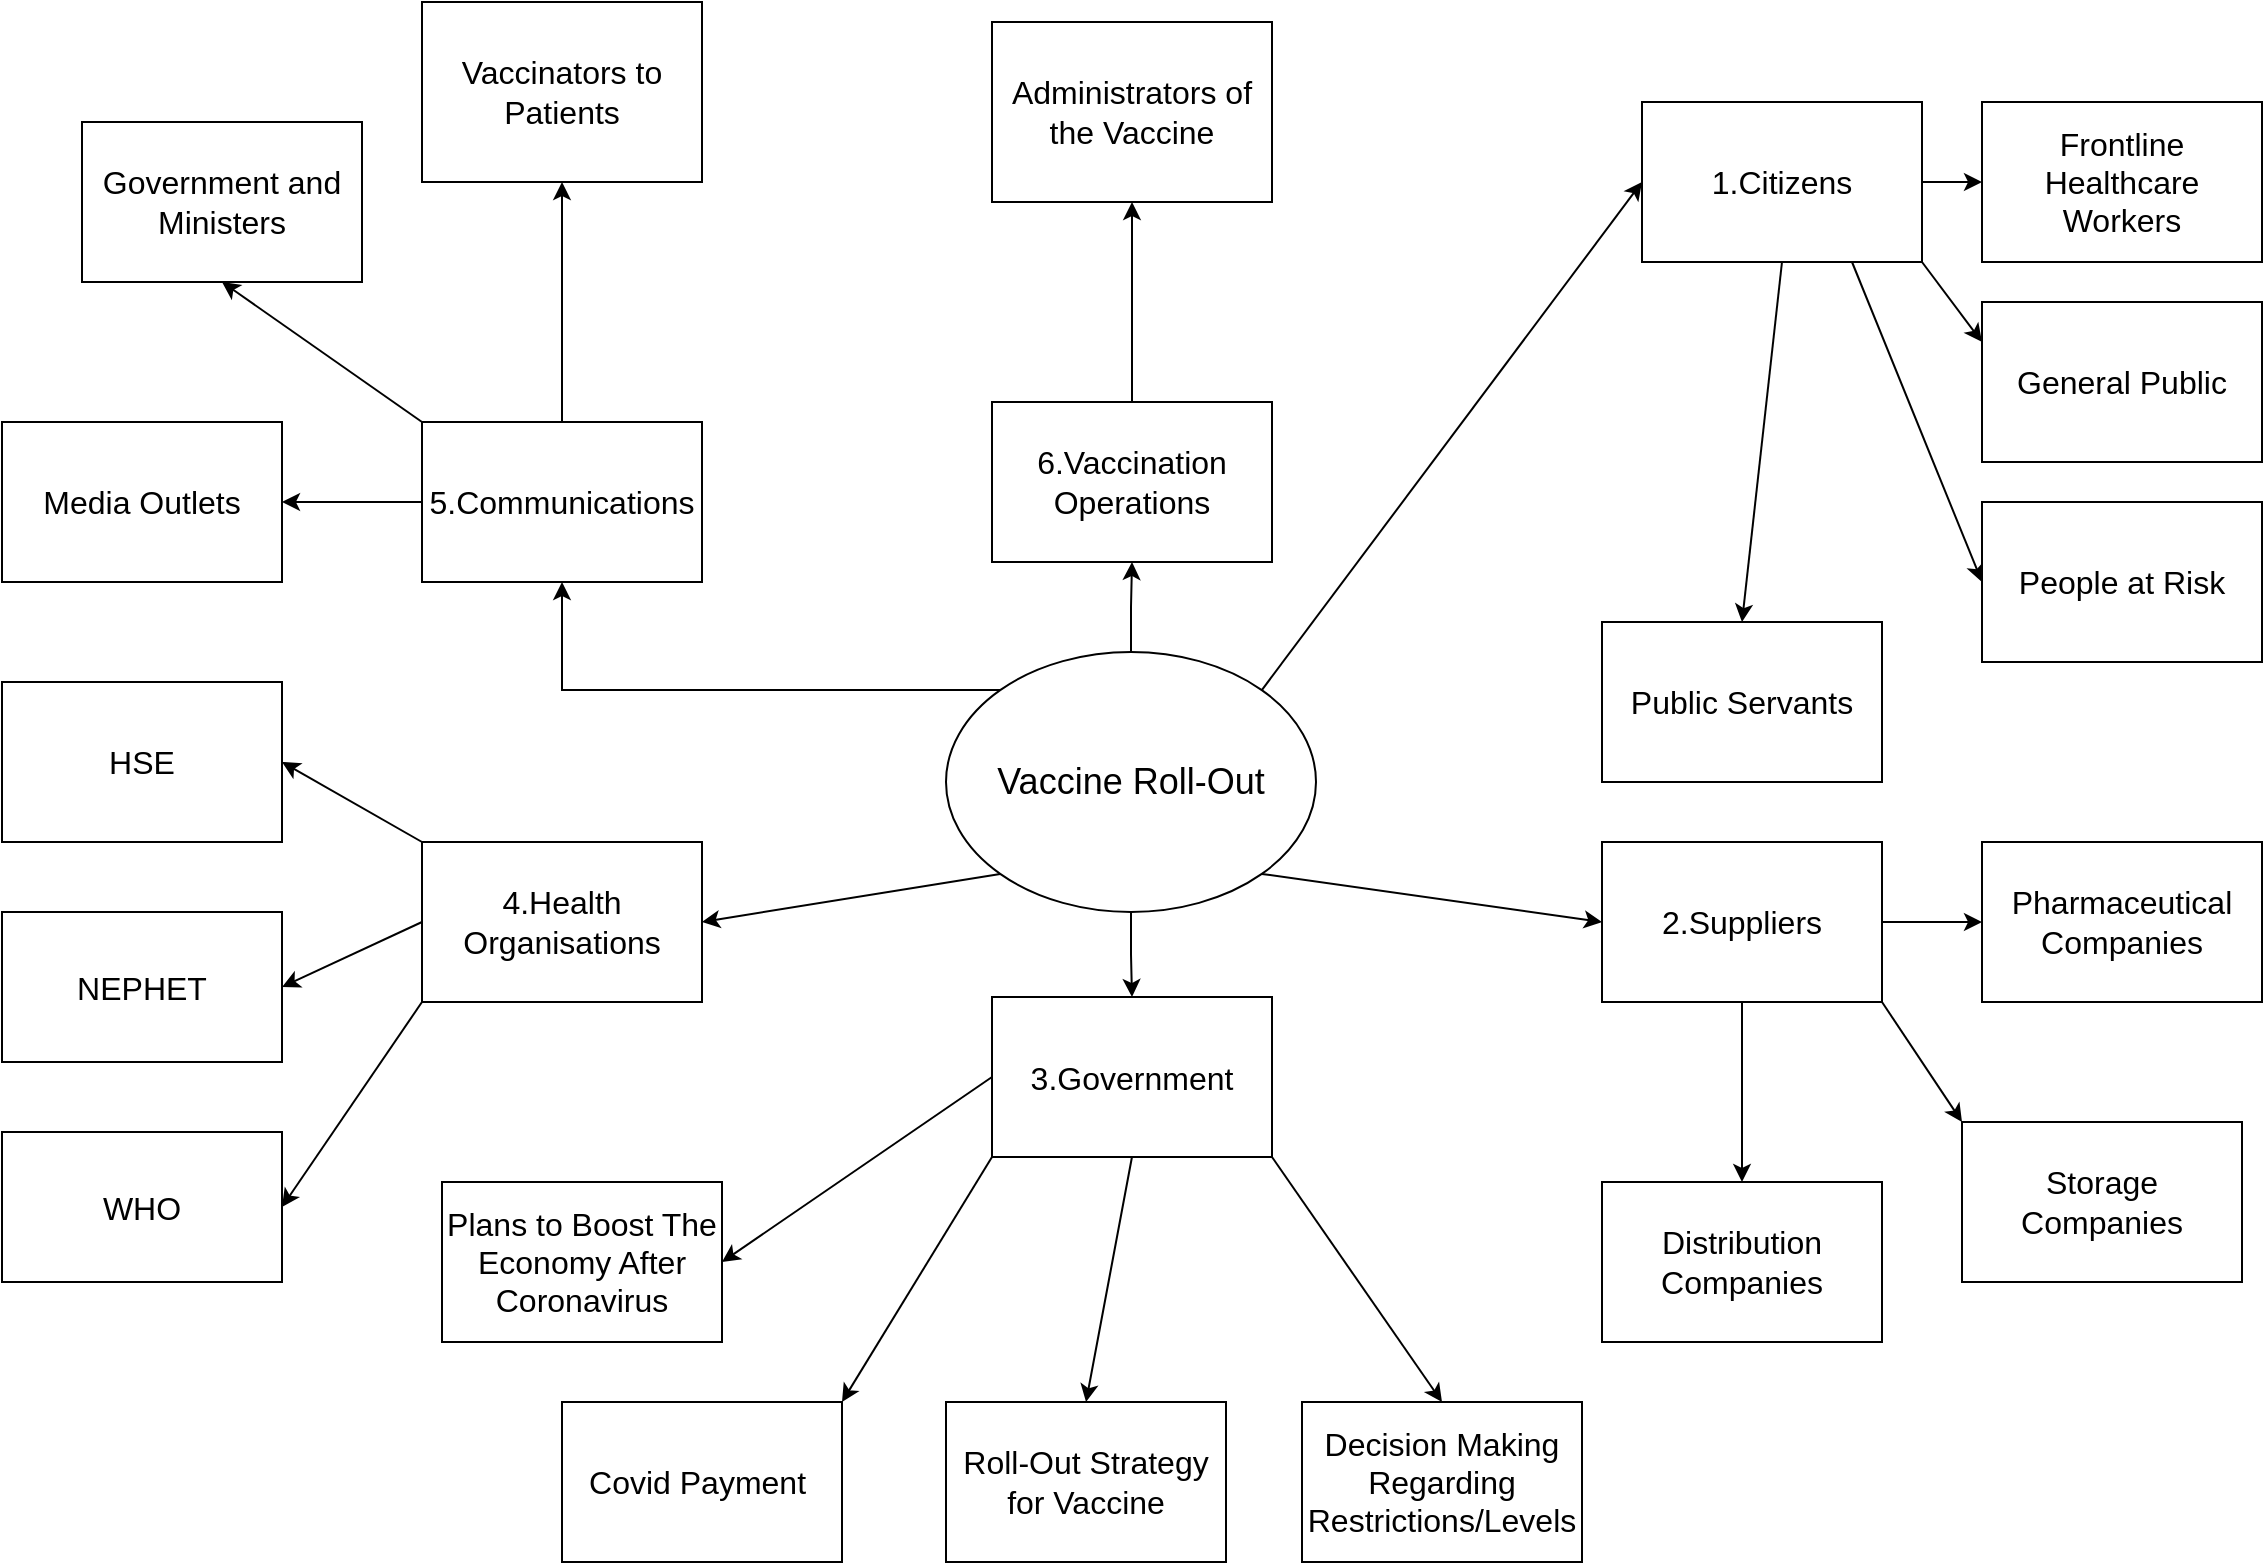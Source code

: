 <mxfile version="14.4.2" type="github">
  <diagram id="gquHhQougr0nqFLeO9Sz" name="Page-1">
    <mxGraphModel dx="1108" dy="450" grid="1" gridSize="10" guides="1" tooltips="1" connect="1" arrows="1" fold="1" page="1" pageScale="1" pageWidth="1169" pageHeight="827" math="0" shadow="0">
      <root>
        <mxCell id="0" />
        <mxCell id="1" parent="0" />
        <mxCell id="2Q1vHZmveYghD5BYPz7u-338" style="edgeStyle=orthogonalEdgeStyle;rounded=0;orthogonalLoop=1;jettySize=auto;html=1;exitX=0.5;exitY=0;exitDx=0;exitDy=0;entryX=0.5;entryY=1;entryDx=0;entryDy=0;fontSize=16;" parent="1" source="2Q1vHZmveYghD5BYPz7u-1" target="2Q1vHZmveYghD5BYPz7u-337" edge="1">
          <mxGeometry relative="1" as="geometry" />
        </mxCell>
        <mxCell id="2Q1vHZmveYghD5BYPz7u-343" style="edgeStyle=orthogonalEdgeStyle;rounded=0;orthogonalLoop=1;jettySize=auto;html=1;exitX=0.5;exitY=1;exitDx=0;exitDy=0;entryX=0.5;entryY=0;entryDx=0;entryDy=0;fontSize=16;" parent="1" source="2Q1vHZmveYghD5BYPz7u-1" target="2Q1vHZmveYghD5BYPz7u-342" edge="1">
          <mxGeometry relative="1" as="geometry" />
        </mxCell>
        <mxCell id="2Q1vHZmveYghD5BYPz7u-381" style="edgeStyle=orthogonalEdgeStyle;rounded=0;orthogonalLoop=1;jettySize=auto;html=1;exitX=0;exitY=0;exitDx=0;exitDy=0;entryX=0.5;entryY=1;entryDx=0;entryDy=0;fontSize=16;" parent="1" source="2Q1vHZmveYghD5BYPz7u-1" target="2Q1vHZmveYghD5BYPz7u-8" edge="1">
          <mxGeometry relative="1" as="geometry" />
        </mxCell>
        <mxCell id="tAzawAzD4xsmBAiC1Ohj-1" style="edgeStyle=none;rounded=0;orthogonalLoop=1;jettySize=auto;html=1;exitX=1;exitY=0;exitDx=0;exitDy=0;" edge="1" parent="1" source="2Q1vHZmveYghD5BYPz7u-1">
          <mxGeometry relative="1" as="geometry">
            <mxPoint x="840" y="100" as="targetPoint" />
          </mxGeometry>
        </mxCell>
        <mxCell id="tAzawAzD4xsmBAiC1Ohj-6" style="edgeStyle=none;rounded=0;orthogonalLoop=1;jettySize=auto;html=1;exitX=1;exitY=1;exitDx=0;exitDy=0;entryX=0;entryY=0.5;entryDx=0;entryDy=0;" edge="1" parent="1" source="2Q1vHZmveYghD5BYPz7u-1" target="2Q1vHZmveYghD5BYPz7u-341">
          <mxGeometry relative="1" as="geometry" />
        </mxCell>
        <mxCell id="tAzawAzD4xsmBAiC1Ohj-13" style="edgeStyle=none;rounded=0;orthogonalLoop=1;jettySize=auto;html=1;exitX=0;exitY=1;exitDx=0;exitDy=0;entryX=1;entryY=0.5;entryDx=0;entryDy=0;" edge="1" parent="1" source="2Q1vHZmveYghD5BYPz7u-1" target="2Q1vHZmveYghD5BYPz7u-3">
          <mxGeometry relative="1" as="geometry" />
        </mxCell>
        <mxCell id="2Q1vHZmveYghD5BYPz7u-1" value="Vaccine Roll-Out" style="ellipse;whiteSpace=wrap;html=1;fontSize=18;" parent="1" vertex="1">
          <mxGeometry x="492" y="335" width="185" height="130" as="geometry" />
        </mxCell>
        <mxCell id="tAzawAzD4xsmBAiC1Ohj-14" style="edgeStyle=none;rounded=0;orthogonalLoop=1;jettySize=auto;html=1;exitX=0;exitY=0;exitDx=0;exitDy=0;entryX=1;entryY=0.5;entryDx=0;entryDy=0;" edge="1" parent="1" source="2Q1vHZmveYghD5BYPz7u-3" target="2Q1vHZmveYghD5BYPz7u-6">
          <mxGeometry relative="1" as="geometry" />
        </mxCell>
        <mxCell id="tAzawAzD4xsmBAiC1Ohj-15" style="edgeStyle=none;rounded=0;orthogonalLoop=1;jettySize=auto;html=1;exitX=0;exitY=0.5;exitDx=0;exitDy=0;entryX=1;entryY=0.5;entryDx=0;entryDy=0;" edge="1" parent="1" source="2Q1vHZmveYghD5BYPz7u-3" target="2Q1vHZmveYghD5BYPz7u-5">
          <mxGeometry relative="1" as="geometry" />
        </mxCell>
        <mxCell id="tAzawAzD4xsmBAiC1Ohj-16" style="edgeStyle=none;rounded=0;orthogonalLoop=1;jettySize=auto;html=1;exitX=0;exitY=1;exitDx=0;exitDy=0;entryX=1;entryY=0.5;entryDx=0;entryDy=0;" edge="1" parent="1" source="2Q1vHZmveYghD5BYPz7u-3" target="2Q1vHZmveYghD5BYPz7u-390">
          <mxGeometry relative="1" as="geometry" />
        </mxCell>
        <mxCell id="2Q1vHZmveYghD5BYPz7u-3" value="4.Health Organisations" style="rounded=0;whiteSpace=wrap;html=1;fontSize=16;" parent="1" vertex="1">
          <mxGeometry x="230" y="430" width="140" height="80" as="geometry" />
        </mxCell>
        <mxCell id="2Q1vHZmveYghD5BYPz7u-5" value="NEPHET" style="rounded=0;whiteSpace=wrap;html=1;direction=east;fontSize=16;" parent="1" vertex="1">
          <mxGeometry x="20" y="465" width="140" height="75" as="geometry" />
        </mxCell>
        <mxCell id="2Q1vHZmveYghD5BYPz7u-6" value="HSE" style="rounded=0;whiteSpace=wrap;html=1;fontSize=16;" parent="1" vertex="1">
          <mxGeometry x="20" y="350" width="140" height="80" as="geometry" />
        </mxCell>
        <mxCell id="2Q1vHZmveYghD5BYPz7u-330" style="edgeStyle=orthogonalEdgeStyle;rounded=0;orthogonalLoop=1;jettySize=auto;html=1;exitX=0;exitY=0.5;exitDx=0;exitDy=0;entryX=1;entryY=0.5;entryDx=0;entryDy=0;fontSize=18;" parent="1" source="2Q1vHZmveYghD5BYPz7u-8" target="2Q1vHZmveYghD5BYPz7u-327" edge="1">
          <mxGeometry relative="1" as="geometry" />
        </mxCell>
        <mxCell id="2Q1vHZmveYghD5BYPz7u-388" style="edgeStyle=orthogonalEdgeStyle;rounded=0;orthogonalLoop=1;jettySize=auto;html=1;exitX=0.5;exitY=0;exitDx=0;exitDy=0;entryX=0.5;entryY=1;entryDx=0;entryDy=0;fontSize=16;" parent="1" source="2Q1vHZmveYghD5BYPz7u-8" target="2Q1vHZmveYghD5BYPz7u-387" edge="1">
          <mxGeometry relative="1" as="geometry" />
        </mxCell>
        <mxCell id="tAzawAzD4xsmBAiC1Ohj-17" style="edgeStyle=none;rounded=0;orthogonalLoop=1;jettySize=auto;html=1;exitX=0;exitY=0;exitDx=0;exitDy=0;entryX=0.5;entryY=1;entryDx=0;entryDy=0;" edge="1" parent="1" source="2Q1vHZmveYghD5BYPz7u-8" target="2Q1vHZmveYghD5BYPz7u-328">
          <mxGeometry relative="1" as="geometry" />
        </mxCell>
        <mxCell id="2Q1vHZmveYghD5BYPz7u-8" value="5.Communications" style="rounded=0;whiteSpace=wrap;html=1;fontSize=16;" parent="1" vertex="1">
          <mxGeometry x="230" y="220" width="140" height="80" as="geometry" />
        </mxCell>
        <mxCell id="2Q1vHZmveYghD5BYPz7u-327" value="Media Outlets" style="rounded=0;whiteSpace=wrap;html=1;fontSize=16;" parent="1" vertex="1">
          <mxGeometry x="20" y="220" width="140" height="80" as="geometry" />
        </mxCell>
        <mxCell id="2Q1vHZmveYghD5BYPz7u-328" value="Government and Ministers" style="rounded=0;whiteSpace=wrap;html=1;fontSize=16;" parent="1" vertex="1">
          <mxGeometry x="60" y="70" width="140" height="80" as="geometry" />
        </mxCell>
        <mxCell id="2Q1vHZmveYghD5BYPz7u-329" value="Administrators of the Vaccine" style="rounded=0;whiteSpace=wrap;html=1;fontSize=16;" parent="1" vertex="1">
          <mxGeometry x="515" y="20" width="140" height="90" as="geometry" />
        </mxCell>
        <mxCell id="2Q1vHZmveYghD5BYPz7u-389" style="edgeStyle=orthogonalEdgeStyle;rounded=0;orthogonalLoop=1;jettySize=auto;html=1;exitX=0.5;exitY=0;exitDx=0;exitDy=0;entryX=0.5;entryY=1;entryDx=0;entryDy=0;fontSize=16;" parent="1" source="2Q1vHZmveYghD5BYPz7u-337" target="2Q1vHZmveYghD5BYPz7u-329" edge="1">
          <mxGeometry relative="1" as="geometry" />
        </mxCell>
        <mxCell id="2Q1vHZmveYghD5BYPz7u-337" value="6.Vaccination Operations" style="rounded=0;whiteSpace=wrap;html=1;fontSize=16;" parent="1" vertex="1">
          <mxGeometry x="515" y="210" width="140" height="80" as="geometry" />
        </mxCell>
        <mxCell id="tAzawAzD4xsmBAiC1Ohj-2" style="edgeStyle=none;rounded=0;orthogonalLoop=1;jettySize=auto;html=1;exitX=1;exitY=0.5;exitDx=0;exitDy=0;entryX=0;entryY=0.5;entryDx=0;entryDy=0;" edge="1" parent="1" source="2Q1vHZmveYghD5BYPz7u-339" target="2Q1vHZmveYghD5BYPz7u-351">
          <mxGeometry relative="1" as="geometry" />
        </mxCell>
        <mxCell id="tAzawAzD4xsmBAiC1Ohj-3" style="edgeStyle=none;rounded=0;orthogonalLoop=1;jettySize=auto;html=1;exitX=1;exitY=1;exitDx=0;exitDy=0;entryX=0;entryY=0.25;entryDx=0;entryDy=0;" edge="1" parent="1" source="2Q1vHZmveYghD5BYPz7u-339" target="2Q1vHZmveYghD5BYPz7u-353">
          <mxGeometry relative="1" as="geometry" />
        </mxCell>
        <mxCell id="tAzawAzD4xsmBAiC1Ohj-4" style="edgeStyle=none;rounded=0;orthogonalLoop=1;jettySize=auto;html=1;exitX=0.75;exitY=1;exitDx=0;exitDy=0;entryX=0;entryY=0.5;entryDx=0;entryDy=0;" edge="1" parent="1" source="2Q1vHZmveYghD5BYPz7u-339" target="2Q1vHZmveYghD5BYPz7u-355">
          <mxGeometry relative="1" as="geometry" />
        </mxCell>
        <mxCell id="tAzawAzD4xsmBAiC1Ohj-5" style="edgeStyle=none;rounded=0;orthogonalLoop=1;jettySize=auto;html=1;exitX=0.5;exitY=1;exitDx=0;exitDy=0;entryX=0.5;entryY=0;entryDx=0;entryDy=0;" edge="1" parent="1" source="2Q1vHZmveYghD5BYPz7u-339" target="2Q1vHZmveYghD5BYPz7u-357">
          <mxGeometry relative="1" as="geometry" />
        </mxCell>
        <mxCell id="2Q1vHZmveYghD5BYPz7u-339" value="1.Citizens" style="rounded=0;whiteSpace=wrap;html=1;fontSize=16;" parent="1" vertex="1">
          <mxGeometry x="840" y="60" width="140" height="80" as="geometry" />
        </mxCell>
        <mxCell id="2Q1vHZmveYghD5BYPz7u-362" style="edgeStyle=orthogonalEdgeStyle;rounded=0;orthogonalLoop=1;jettySize=auto;html=1;exitX=1;exitY=0.5;exitDx=0;exitDy=0;entryX=0;entryY=0.5;entryDx=0;entryDy=0;fontSize=16;" parent="1" source="2Q1vHZmveYghD5BYPz7u-341" target="2Q1vHZmveYghD5BYPz7u-359" edge="1">
          <mxGeometry relative="1" as="geometry" />
        </mxCell>
        <mxCell id="2Q1vHZmveYghD5BYPz7u-366" style="edgeStyle=orthogonalEdgeStyle;rounded=0;orthogonalLoop=1;jettySize=auto;html=1;exitX=0.5;exitY=1;exitDx=0;exitDy=0;entryX=0.5;entryY=0;entryDx=0;entryDy=0;fontSize=16;" parent="1" source="2Q1vHZmveYghD5BYPz7u-341" target="2Q1vHZmveYghD5BYPz7u-361" edge="1">
          <mxGeometry relative="1" as="geometry" />
        </mxCell>
        <mxCell id="tAzawAzD4xsmBAiC1Ohj-7" style="edgeStyle=none;rounded=0;orthogonalLoop=1;jettySize=auto;html=1;exitX=1;exitY=1;exitDx=0;exitDy=0;entryX=0;entryY=0;entryDx=0;entryDy=0;" edge="1" parent="1" source="2Q1vHZmveYghD5BYPz7u-341" target="2Q1vHZmveYghD5BYPz7u-360">
          <mxGeometry relative="1" as="geometry" />
        </mxCell>
        <mxCell id="2Q1vHZmveYghD5BYPz7u-341" value="2.Suppliers" style="rounded=0;whiteSpace=wrap;html=1;fontSize=16;" parent="1" vertex="1">
          <mxGeometry x="820" y="430" width="140" height="80" as="geometry" />
        </mxCell>
        <mxCell id="tAzawAzD4xsmBAiC1Ohj-8" style="edgeStyle=none;rounded=0;orthogonalLoop=1;jettySize=auto;html=1;exitX=1;exitY=1;exitDx=0;exitDy=0;entryX=0.5;entryY=0;entryDx=0;entryDy=0;" edge="1" parent="1" source="2Q1vHZmveYghD5BYPz7u-342" target="2Q1vHZmveYghD5BYPz7u-368">
          <mxGeometry relative="1" as="geometry" />
        </mxCell>
        <mxCell id="tAzawAzD4xsmBAiC1Ohj-10" style="edgeStyle=none;rounded=0;orthogonalLoop=1;jettySize=auto;html=1;exitX=0.5;exitY=1;exitDx=0;exitDy=0;entryX=0.5;entryY=0;entryDx=0;entryDy=0;" edge="1" parent="1" source="2Q1vHZmveYghD5BYPz7u-342" target="2Q1vHZmveYghD5BYPz7u-369">
          <mxGeometry relative="1" as="geometry" />
        </mxCell>
        <mxCell id="tAzawAzD4xsmBAiC1Ohj-11" style="edgeStyle=none;rounded=0;orthogonalLoop=1;jettySize=auto;html=1;exitX=0;exitY=1;exitDx=0;exitDy=0;entryX=1;entryY=0;entryDx=0;entryDy=0;" edge="1" parent="1" source="2Q1vHZmveYghD5BYPz7u-342" target="2Q1vHZmveYghD5BYPz7u-370">
          <mxGeometry relative="1" as="geometry" />
        </mxCell>
        <mxCell id="tAzawAzD4xsmBAiC1Ohj-12" style="edgeStyle=none;rounded=0;orthogonalLoop=1;jettySize=auto;html=1;exitX=0;exitY=0.5;exitDx=0;exitDy=0;entryX=1;entryY=0.5;entryDx=0;entryDy=0;" edge="1" parent="1" source="2Q1vHZmveYghD5BYPz7u-342" target="2Q1vHZmveYghD5BYPz7u-377">
          <mxGeometry relative="1" as="geometry" />
        </mxCell>
        <mxCell id="2Q1vHZmveYghD5BYPz7u-342" value="3.Government" style="rounded=0;whiteSpace=wrap;html=1;fontSize=16;" parent="1" vertex="1">
          <mxGeometry x="515" y="507.5" width="140" height="80" as="geometry" />
        </mxCell>
        <mxCell id="2Q1vHZmveYghD5BYPz7u-351" value="Frontline Healthcare Workers" style="rounded=0;whiteSpace=wrap;html=1;fontSize=16;" parent="1" vertex="1">
          <mxGeometry x="1010" y="60" width="140" height="80" as="geometry" />
        </mxCell>
        <mxCell id="2Q1vHZmveYghD5BYPz7u-353" value="General Public" style="rounded=0;whiteSpace=wrap;html=1;fontSize=16;" parent="1" vertex="1">
          <mxGeometry x="1010" y="160" width="140" height="80" as="geometry" />
        </mxCell>
        <mxCell id="2Q1vHZmveYghD5BYPz7u-355" value="People at Risk" style="rounded=0;whiteSpace=wrap;html=1;fontSize=16;" parent="1" vertex="1">
          <mxGeometry x="1010" y="260" width="140" height="80" as="geometry" />
        </mxCell>
        <mxCell id="2Q1vHZmveYghD5BYPz7u-357" value="Public Servants" style="rounded=0;whiteSpace=wrap;html=1;fontSize=16;" parent="1" vertex="1">
          <mxGeometry x="820" y="320" width="140" height="80" as="geometry" />
        </mxCell>
        <mxCell id="2Q1vHZmveYghD5BYPz7u-359" value="Pharmaceutical Companies" style="rounded=0;whiteSpace=wrap;html=1;fontSize=16;" parent="1" vertex="1">
          <mxGeometry x="1010" y="430" width="140" height="80" as="geometry" />
        </mxCell>
        <mxCell id="2Q1vHZmveYghD5BYPz7u-360" value="Storage Companies" style="rounded=0;whiteSpace=wrap;html=1;fontSize=16;" parent="1" vertex="1">
          <mxGeometry x="1000" y="570" width="140" height="80" as="geometry" />
        </mxCell>
        <mxCell id="2Q1vHZmveYghD5BYPz7u-361" value="Distribution Companies" style="rounded=0;whiteSpace=wrap;html=1;fontSize=16;" parent="1" vertex="1">
          <mxGeometry x="820" y="600" width="140" height="80" as="geometry" />
        </mxCell>
        <mxCell id="2Q1vHZmveYghD5BYPz7u-368" value="Decision Making Regarding Restrictions/Levels" style="rounded=0;whiteSpace=wrap;html=1;fontSize=16;" parent="1" vertex="1">
          <mxGeometry x="670" y="710" width="140" height="80" as="geometry" />
        </mxCell>
        <mxCell id="2Q1vHZmveYghD5BYPz7u-369" value="Roll-Out Strategy for Vaccine" style="rounded=0;whiteSpace=wrap;html=1;fontSize=16;" parent="1" vertex="1">
          <mxGeometry x="492" y="710" width="140" height="80" as="geometry" />
        </mxCell>
        <mxCell id="2Q1vHZmveYghD5BYPz7u-370" value="Covid Payment&amp;nbsp;" style="rounded=0;whiteSpace=wrap;html=1;fontSize=16;" parent="1" vertex="1">
          <mxGeometry x="300" y="710" width="140" height="80" as="geometry" />
        </mxCell>
        <mxCell id="2Q1vHZmveYghD5BYPz7u-377" value="Plans to Boost The Economy After Coronavirus" style="rounded=0;whiteSpace=wrap;html=1;fontSize=16;" parent="1" vertex="1">
          <mxGeometry x="240" y="600" width="140" height="80" as="geometry" />
        </mxCell>
        <mxCell id="2Q1vHZmveYghD5BYPz7u-387" value="Vaccinators to Patients" style="rounded=0;whiteSpace=wrap;html=1;fontSize=16;" parent="1" vertex="1">
          <mxGeometry x="230" y="10" width="140" height="90" as="geometry" />
        </mxCell>
        <mxCell id="2Q1vHZmveYghD5BYPz7u-390" value="WHO" style="rounded=0;whiteSpace=wrap;html=1;direction=east;fontSize=16;" parent="1" vertex="1">
          <mxGeometry x="20" y="575" width="140" height="75" as="geometry" />
        </mxCell>
      </root>
    </mxGraphModel>
  </diagram>
</mxfile>
